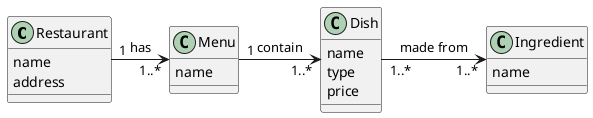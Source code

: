 @startuml
   class Restaurant{
      name
      address
   }

   class Menu{
      name       
   }

   class Dish{
      name
      type
      price
   }

   class Ingredient{
      name
   }
   
   '1..* - Restaurant can have 1 or more menus'
   '1 - Menus belong to only 1 restaurant'
   Restaurant "1" -right-> "1..*" Menu : has
   Menu "1" -right-> "1..*" Dish : contain
   Dish "1..*" -right-> "1..*" Ingredient : made from
    
@enduml